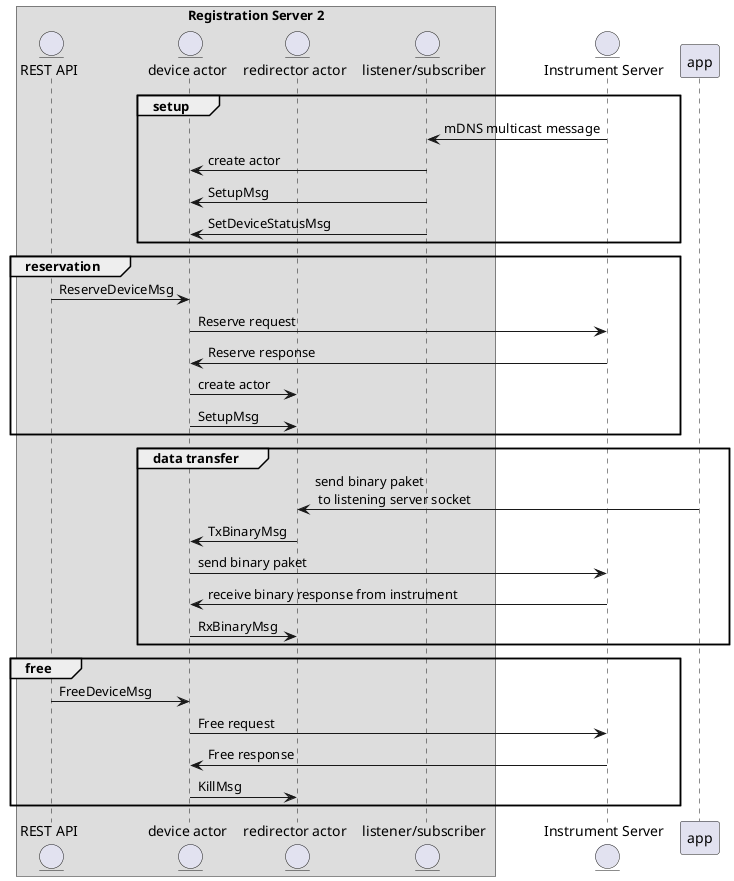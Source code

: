 @startuml
box "Registration Server 2"
	      entity "REST API" as api
	      entity "device actor" as deviceactor
        entity "redirector actor" as redirector
        entity "listener/subscriber" as listener
end box
entity "Instrument Server" as is

group setup
        is -> listener: mDNS multicast message
        listener -> deviceactor: create actor
        listener -> deviceactor: SetupMsg
        listener -> deviceactor: SetDeviceStatusMsg
end
group reservation
	      api -> deviceactor: ReserveDeviceMsg
        deviceactor -> is: Reserve request
        is -> deviceactor: Reserve response
        deviceactor -> redirector: create actor
        deviceactor -> redirector: SetupMsg
end
group data transfer
	      app -> redirector: send binary paket\n to listening server socket
        redirector -> deviceactor: TxBinaryMsg
        deviceactor -> is: send binary paket
        is -> deviceactor: receive binary response from instrument
        deviceactor -> redirector: RxBinaryMsg
end
group free
	      api -> deviceactor: FreeDeviceMsg
        deviceactor -> is: Free request
        is -> deviceactor: Free response
        deviceactor -> redirector: KillMsg
end
@enduml
